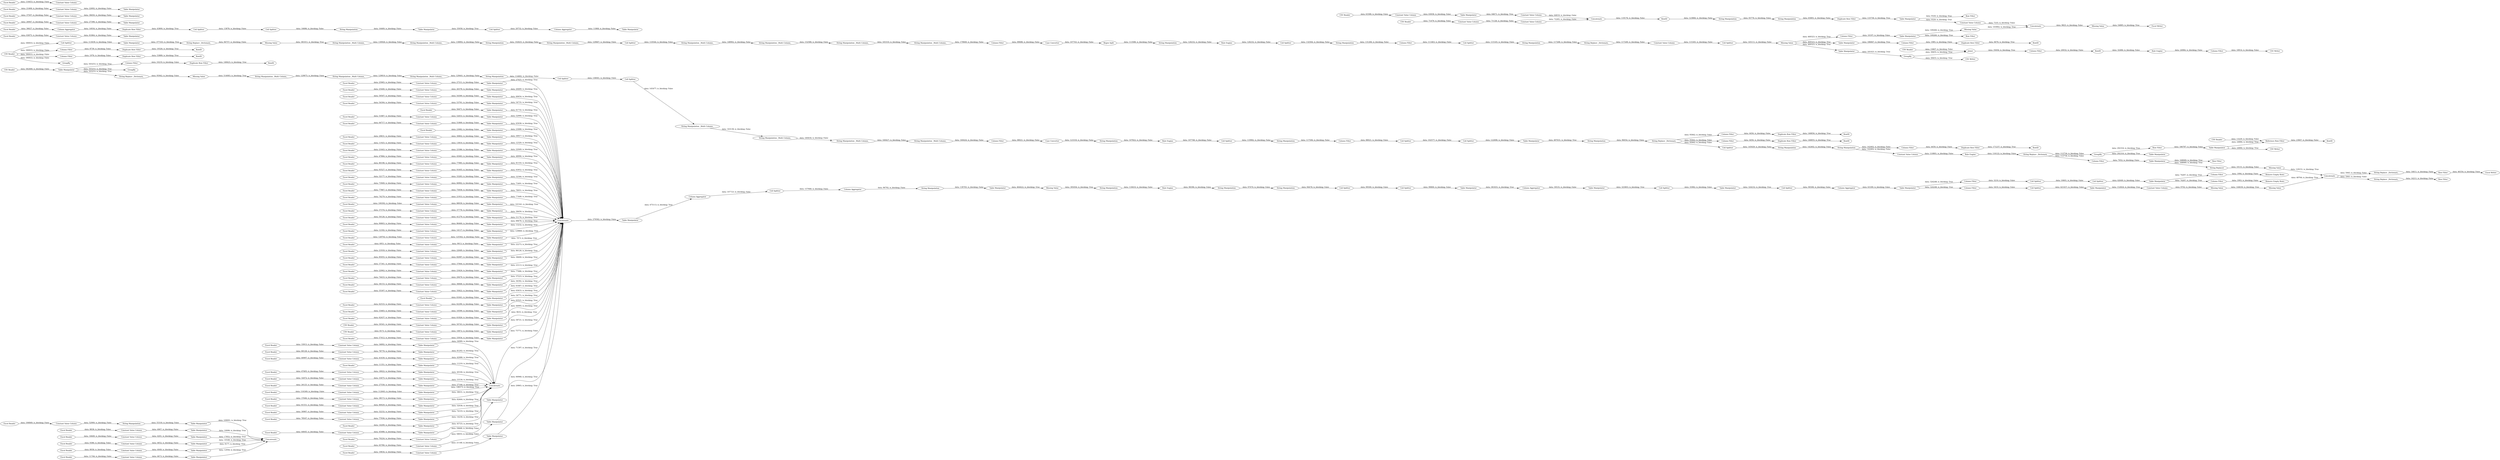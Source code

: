 digraph {
	"-3983746998891669334_608" [label="Excel Reader"]
	"-3983746998891669334_634" [label="Column Aggregator"]
	"-3983746998891669334_695" [label="Missing Value"]
	"-3983746998891669334_602" [label="Excel Reader"]
	"-3983746998891669334_201" [label="Duplicate Row Filter"]
	"-3983746998891669334_669" [label="Table Manipulator"]
	"-3983746998891669334_524" [label="Constant Value Column"]
	"-3983746998891669334_451" [label="Table Manipulator"]
	"-3983746998891669334_453" [label="Table Manipulator"]
	"-3983746998891669334_510" [label="Constant Value Column"]
	"-3983746998891669334_529" [label="Excel Reader"]
	"-3983746998891669334_455" [label="Table Manipulator"]
	"-3983746998891669334_235" [label="String Manipulation _Multi Column_"]
	"-3983746998891669334_639" [label="Rule Engine"]
	"-3983746998891669334_698" [label="String Replace _Dictionary_"]
	"-3983746998891669334_433" [label="CSV Reader"]
	"-3983746998891669334_291" [label="CSV Writer"]
	"-3983746998891669334_220" [label="Cell Splitter"]
	"-3983746998891669334_402" [label="Excel Reader"]
	"-3983746998891669334_514" [label="Constant Value Column"]
	"-3983746998891669334_689" [label=Concatenate]
	"-3983746998891669334_580" [label="Table Manipulator"]
	"-3983746998891669334_641" [label="String Manipulation"]
	"-3983746998891669334_378" [label="Excel Reader"]
	"-3983746998891669334_673" [label="Missing Value"]
	"-3983746998891669334_530" [label="Excel Reader"]
	"-3983746998891669334_649" [label="Cell Splitter"]
	"-3983746998891669334_640" [label="Column Aggregator"]
	"-3983746998891669334_553" [label="Constant Value Column"]
	"-3983746998891669334_516" [label="Constant Value Column"]
	"-3983746998891669334_119" [label="Missing Value"]
	"-3983746998891669334_513" [label="Constant Value Column"]
	"-3983746998891669334_650" [label="Column Filter"]
	"-3983746998891669334_583" [label="Table Manipulator"]
	"-3983746998891669334_597" [label="Table Manipulator"]
	"-3983746998891669334_497" [label="Constant Value Column"]
	"-3983746998891669334_313" [label="Column Filter"]
	"-3983746998891669334_477" [label=Concatenate]
	"-3983746998891669334_464" [label="Table Manipulator"]
	"-3983746998891669334_277" [label="Cell Splitter"]
	"-3983746998891669334_693" [label="String Replacer"]
	"-3983746998891669334_441" [label="Table Manipulator"]
	"-3983746998891669334_520" [label="Constant Value Column"]
	"-3983746998891669334_364" [label=Concatenate]
	"-3983746998891669334_479" [label="Excel Reader"]
	"-3983746998891669334_443" [label="Table Manipulator"]
	"-3983746998891669334_614" [label="Constant Value Column"]
	"-3983746998891669334_646" [label="Table Manipulator"]
	"-3983746998891669334_207" [label="CSV Reader"]
	"-3983746998891669334_379" [label="Excel Reader"]
	"-3983746998891669334_507" [label="Constant Value Column"]
	"-3983746998891669334_681" [label="Constant Value Column"]
	"-3983746998891669334_293" [label="Missing Value"]
	"-3983746998891669334_449" [label="Table Manipulator"]
	"-3983746998891669334_656" [label="Column Filter"]
	"-3983746998891669334_192" [label="Cell Splitter"]
	"-3983746998891669334_303" [label="CSV Reader"]
	"-3983746998891669334_505" [label="Constant Value Column"]
	"-3983746998891669334_621" [label="Table Manipulator"]
	"-3983746998891669334_683" [label="Cell Splitter"]
	"-3983746998891669334_193" [label="CSV Reader"]
	"-3983746998891669334_579" [label="Table Manipulator"]
	"-3983746998891669334_678" [label="Table Manipulator"]
	"-3983746998891669334_314" [label="CSV Writer"]
	"-3983746998891669334_633" [label="Cell Splitter"]
	"-3983746998891669334_487" [label="Constant Value Column"]
	"-3983746998891669334_526" [label="Constant Value Column"]
	"-3983746998891669334_236" [label="Column Filter"]
	"-3983746998891669334_183" [label="Cell Splitter"]
	"-3983746998891669334_519" [label="Constant Value Column"]
	"-3983746998891669334_294" [label="String Manipulation"]
	"-3983746998891669334_658" [label="Remove Empty Rows"]
	"-3983746998891669334_289" [label=GroupBy]
	"-3983746998891669334_393" [label="Excel Reader"]
	"-3983746998891669334_295" [label="CSV Reader"]
	"-3983746998891669334_427" [label="Excel Reader"]
	"-3983746998891669334_282" [label="Duplicate Row Filter"]
	"-3983746998891669334_638" [label="Missing Value"]
	"-3983746998891669334_557" [label="Constant Value Column"]
	"-3983746998891669334_196" [label="Case Converter"]
	"-3983746998891669334_515" [label="Constant Value Column"]
	"-3983746998891669334_501" [label="Constant Value Column"]
	"-3983746998891669334_676" [label="Column Filter"]
	"-3983746998891669334_509" [label="Constant Value Column"]
	"-3983746998891669334_423" [label="Excel Reader"]
	"-3983746998891669334_440" [label="Table Manipulator"]
	"-3983746998891669334_531" [label="Excel Reader"]
	"-3983746998891669334_494" [label="Constant Value Column"]
	"-3983746998891669334_420" [label="Excel Reader"]
	"-3983746998891669334_523" [label="Constant Value Column"]
	"-3983746998891669334_135" [label="String Manipulation _Multi Column_"]
	"-3983746998891669334_292" [label="Cell Splitter"]
	"-3983746998891669334_260" [label="String Manipulation"]
	"-3983746998891669334_700" [label="Excel Writer"]
	"-3983746998891669334_535" [label="Excel Reader"]
	"-3983746998891669334_284" [label="Column Filter"]
	"-3983746998891669334_551" [label="Constant Value Column"]
	"-3983746998891669334_457" [label="Table Manipulator"]
	"-3983746998891669334_555" [label="Constant Value Column"]
	"-3983746998891669334_267" [label="Rule Engine"]
	"-3983746998891669334_613" [label="Constant Value Column"]
	"-3983746998891669334_383" [label="Excel Reader"]
	"-3983746998891669334_430" [label="Excel Reader"]
	"-3983746998891669334_675" [label="Constant Value Column"]
	"-3983746998891669334_415" [label="Excel Reader"]
	"-3983746998891669334_512" [label="Constant Value Column"]
	"-3983746998891669334_263" [label="Constant Value Column"]
	"-3983746998891669334_174" [label="Cell Splitter"]
	"-3983746998891669334_591" [label="Table Manipulator"]
	"-3983746998891669334_672" [label="String Manipulation"]
	"-3983746998891669334_581" [label="Table Manipulator"]
	"-3983746998891669334_467" [label="Table Manipulator"]
	"-3983746998891669334_368" [label=RowID]
	"-3983746998891669334_549" [label="Constant Value Column"]
	"-3983746998891669334_626" [label="Column Aggregator"]
	"-3983746998891669334_506" [label="Constant Value Column"]
	"-3983746998891669334_286" [label="Column Filter"]
	"-3983746998891669334_462" [label="Table Manipulator"]
	"-3983746998891669334_426" [label="Excel Reader"]
	"-3983746998891669334_381" [label="Excel Reader"]
	"-3983746998891669334_444" [label="Table Manipulator"]
	"-3983746998891669334_392" [label="Excel Reader"]
	"-3983746998891669334_677" [label="Column Filter"]
	"-3983746998891669334_474" [label="Table Manipulator"]
	"-3983746998891669334_503" [label="Constant Value Column"]
	"-3983746998891669334_659" [label="Remove Empty Rows"]
	"-3983746998891669334_662" [label="Duplicate Row Filter"]
	"-3983746998891669334_636" [label="String Manipulation"]
	"-3983746998891669334_518" [label="Constant Value Column"]
	"-3983746998891669334_438" [label="Table Manipulator"]
	"-3983746998891669334_204" [label="String Manipulation"]
	"-3983746998891669334_596" [label="Excel Reader"]
	"-3983746998891669334_456" [label="Table Manipulator"]
	"-3983746998891669334_500" [label="Constant Value Column"]
	"-3983746998891669334_643" [label="Cell Splitter"]
	"-3983746998891669334_239" [label="String Manipulation _Multi Column_"]
	"-3983746998891669334_488" [label="Constant Value Column"]
	"-3983746998891669334_237" [label="String Manipulation _Multi Column_"]
	"-3983746998891669334_610" [label="String Manipulation"]
	"-3983746998891669334_536" [label="Excel Reader"]
	"-3983746998891669334_271" [label="String Manipulation"]
	"-3983746998891669334_471" [label="Table Manipulator"]
	"-3983746998891669334_630" [label="String Manipulation"]
	"-3983746998891669334_251" [label="Cell Splitter"]
	"-3983746998891669334_388" [label="Excel Reader"]
	"-3983746998891669334_446" [label="Table Manipulator"]
	"-3983746998891669334_660" [label="Column Filter"]
	"-3983746998891669334_386" [label="Excel Reader"]
	"-3983746998891669334_481" [label="Table Manipulator"]
	"-3983746998891669334_511" [label="Constant Value Column"]
	"-3983746998891669334_395" [label="Excel Reader"]
	"-3983746998891669334_460" [label="Table Manipulator"]
	"-3983746998891669334_428" [label="Excel Reader"]
	"-3983746998891669334_316" [label="CSV Reader"]
	"-3983746998891669334_590" [label="Table Manipulator"]
	"-3983746998891669334_542" [label="Excel Reader"]
	"-3983746998891669334_611" [label="Constant Value Column"]
	"-3983746998891669334_419" [label="Excel Reader"]
	"-3983746998891669334_528" [label="Constant Value Column"]
	"-3983746998891669334_642" [label="String Manipulation"]
	"-3983746998891669334_447" [label="Table Manipulator"]
	"-3983746998891669334_363" [label="Constant Value Column"]
	"-3983746998891669334_556" [label="Constant Value Column"]
	"-3983746998891669334_585" [label="Table Manipulator"]
	"-3983746998891669334_637" [label="String Manipulation"]
	"-3983746998891669334_508" [label="Constant Value Column"]
	"-3983746998891669334_389" [label="Excel Reader"]
	"-3983746998891669334_437" [label="Table Manipulator"]
	"-3983746998891669334_686" [label="Cell Splitter"]
	"-3983746998891669334_121" [label="Table Manipulator"]
	"-3983746998891669334_288" [label="Table Manipulator"]
	"-3983746998891669334_539" [label="Excel Reader"]
	"-3983746998891669334_688" [label="Column Aggregator"]
	"-3983746998891669334_668" [label="Column Filter"]
	"-3983746998891669334_657" [label="Column Filter"]
	"-3983746998891669334_631" [label="Column Aggregator"]
	"-3983746998891669334_223" [label="String Manipulation"]
	"-3983746998891669334_623" [label="Constant Value Column"]
	"-3983746998891669334_385" [label="Excel Reader"]
	"-3983746998891669334_190" [label="String Replace _Dictionary_"]
	"-3983746998891669334_521" [label="Constant Value Column"]
	"-3983746998891669334_645" [label="Table Manipulator"]
	"-3983746998891669334_544" [label="Excel Reader"]
	"-3983746998891669334_690" [label=Concatenate]
	"-3983746998891669334_604" [label="Table Manipulator"]
	"-3983746998891669334_627" [label="Duplicate Row Filter"]
	"-3983746998891669334_696" [label="String Replace _Dictionary_"]
	"-3983746998891669334_682" [label="Table Manipulator"]
	"-3983746998891669334_252" [label="String Replace _Dictionary_"]
	"-3983746998891669334_666" [label="Column Filter"]
	"-3983746998891669334_436" [label="Table Manipulator"]
	"-3983746998891669334_202" [label="Column Filter"]
	"-3983746998891669334_679" [label="Row Filter"]
	"-3983746998891669334_245" [label="Table Manipulator"]
	"-3983746998891669334_476" [label="Table Manipulator"]
	"-3983746998891669334_270" [label="Row Filter"]
	"-3983746998891669334_665" [label=RowID]
	"-3983746998891669334_274" [label="Rule Engine"]
	"-3983746998891669334_674" [label="Row Filter"]
	"-3983746998891669334_588" [label="Table Manipulator"]
	"-3983746998891669334_249" [label=RowID]
	"-3983746998891669334_247" [label="Table Manipulator"]
	"-3983746998891669334_560" [label="Constant Value Column"]
	"-3983746998891669334_547" [label="Constant Value Column"]
	"-3983746998891669334_200" [label=RowID]
	"-3983746998891669334_622" [label="Constant Value Column"]
	"-3983746998891669334_592" [label="Table Manipulator"]
	"-3983746998891669334_424" [label="Excel Reader"]
	"-3983746998891669334_543" [label="Excel Reader"]
	"-3983746998891669334_527" [label="Constant Value Column"]
	"-3983746998891669334_490" [label="Constant Value Column"]
	"-3983746998891669334_276" [label="Column Filter"]
	"-3983746998891669334_417" [label="Excel Reader"]
	"-3983746998891669334_387" [label="Excel Reader"]
	"-3983746998891669334_275" [label="Cell Splitter"]
	"-3983746998891669334_300" [label=RowID]
	"-3983746998891669334_620" [label="String Manipulation"]
	"-3983746998891669334_463" [label="Table Manipulator"]
	"-3983746998891669334_465" [label="Table Manipulator"]
	"-3983746998891669334_550" [label="Constant Value Column"]
	"-3983746998891669334_362" [label="Constant Value Column"]
	"-3983746998891669334_697" [label="Row Filter"]
	"-3983746998891669334_472" [label="Table Manipulator"]
	"-3983746998891669334_458" [label="Table Manipulator"]
	"-3983746998891669334_413" [label="Excel Reader"]
	"-3983746998891669334_603" [label="Table Manipulator"]
	"-3983746998891669334_448" [label="Table Manipulator"]
	"-3983746998891669334_670" [label="Row Filter"]
	"-3983746998891669334_391" [label="Excel Reader"]
	"-3983746998891669334_595" [label="Constant Value Column"]
	"-3983746998891669334_182" [label="String Manipulation _Multi Column_"]
	"-3983746998891669334_398" [label="Excel Reader"]
	"-3983746998891669334_179" [label="String Manipulation _Multi Column_"]
	"-3983746998891669334_473" [label="Table Manipulator"]
	"-3983746998891669334_522" [label="Constant Value Column"]
	"-3983746998891669334_546" [label="Constant Value Column"]
	"-3983746998891669334_561" [label="Table Manipulator"]
	"-3983746998891669334_232" [label="Cell Splitter"]
	"-3983746998891669334_470" [label="Table Manipulator"]
	"-3983746998891669334_203" [label="String Replace _Dictionary_"]
	"-3983746998891669334_256" [label="Cell Splitter"]
	"-3983746998891669334_255" [label="Constant Value Column"]
	"-3983746998891669334_694" [label="Missing Value"]
	"-3983746998891669334_599" [label="Excel Reader"]
	"-3983746998891669334_411" [label="Excel Reader"]
	"-3983746998891669334_601" [label="Excel Reader"]
	"-3983746998891669334_554" [label="Constant Value Column"]
	"-3983746998891669334_434" [label="CSV Reader"]
	"-3983746998891669334_195" [label="String Manipulation _Multi Column_"]
	"-3983746998891669334_625" [label="Table Manipulator"]
	"-3983746998891669334_593" [label="Excel Reader"]
	"-3983746998891669334_616" [label="Constant Value Column"]
	"-3983746998891669334_248" [label="Column Filter"]
	"-3983746998891669334_254" [label="Table Manipulator"]
	"-3983746998891669334_281" [label="Rule Engine"]
	"-3983746998891669334_459" [label="Table Manipulator"]
	"-3983746998891669334_197" [label="Column Filter"]
	"-3983746998891669334_469" [label="Table Manipulator"]
	"-3983746998891669334_651" [label="Cell Splitter"]
	"-3983746998891669334_382" [label="Excel Reader"]
	"-3983746998891669334_258" [label="Duplicate Row Filter"]
	"-3983746998891669334_540" [label="Excel Reader"]
	"-3983746998891669334_187" [label="Regex Split"]
	"-3983746998891669334_445" [label="Table Manipulator"]
	"-3983746998891669334_261" [label="CSV Writer"]
	"-3983746998891669334_663" [label=GroupBy]
	"-3983746998891669334_578" [label="Table Manipulator"]
	"-3983746998891669334_406" [label="Excel Reader"]
	"-3983746998891669334_180" [label="String Manipulation _Multi Column_"]
	"-3983746998891669334_653" [label="Table Manipulator"]
	"-3983746998891669334_558" [label="Constant Value Column"]
	"-3983746998891669334_648" [label="Table Manipulator"]
	"-3983746998891669334_269" [label=GroupBy]
	"-3983746998891669334_439" [label="Table Manipulator"]
	"-3983746998891669334_498" [label="Constant Value Column"]
	"-3983746998891669334_302" [label="Reference Row Filter"]
	"-3983746998891669334_400" [label="Excel Reader"]
	"-3983746998891669334_238" [label="Case Converter"]
	"-3983746998891669334_429" [label="Excel Reader"]
	"-3983746998891669334_534" [label="Excel Reader"]
	"-3983746998891669334_222" [label="String Manipulation"]
	"-3983746998891669334_246" [label="Cell Splitter"]
	"-3983746998891669334_687" [label="Table Manipulator"]
	"-3983746998891669334_624" [label="Excel Reader"]
	"-3983746998891669334_589" [label="Table Manipulator"]
	"-3983746998891669334_606" [label="Table Manipulator"]
	"-3983746998891669334_278" [label="String Manipulation"]
	"-3983746998891669334_188" [label="String Manipulation _Multi Column_"]
	"-3983746998891669334_194" [label="Table Manipulator"]
	"-3983746998891669334_454" [label="Table Manipulator"]
	"-3983746998891669334_594" [label="Table Manipulator"]
	"-3983746998891669334_268" [label="String Replace _Dictionary_"]
	"-3983746998891669334_206" [label="Missing Value"]
	"-3983746998891669334_311" [label="Column Filter"]
	"-3983746998891669334_390" [label="Excel Reader"]
	"-3983746998891669334_435" [label="Table Manipulator"]
	"-3983746998891669334_421" [label="Excel Reader"]
	"-3983746998891669334_655" [label="Table Manipulator"]
	"-3983746998891669334_664" [label=GroupBy]
	"-3983746998891669334_499" [label="Constant Value Column"]
	"-3983746998891669334_680" [label="Missing Value"]
	"-3983746998891669334_172" [label="String Manipulation"]
	"-3983746998891669334_548" [label="Constant Value Column"]
	"-3983746998891669334_191" [label="String Manipulation _Multi Column_"]
	"-3983746998891669334_461" [label="Table Manipulator"]
	"-3983746998891669334_259" [label=RowID]
	"-3983746998891669334_396" [label="Excel Reader"]
	"-3983746998891669334_312" [label="Rule Engine"]
	"-3983746998891669334_615" [label="Constant Value Column"]
	"-3983746998891669334_416" [label="Excel Reader"]
	"-3983746998891669334_652" [label="Cell Splitter"]
	"-3983746998891669334_644" [label="Cell Splitter"]
	"-3983746998891669334_699" [label="Row Filter"]
	"-3983746998891669334_399" [label="Excel Reader"]
	"-3983746998891669334_533" [label="Excel Reader"]
	"-3983746998891669334_478" [label="Table Manipulator"]
	"-3983746998891669334_667" [label="Duplicate Row Filter"]
	"-3983746998891669334_280" [label="Column Filter"]
	"-3983746998891669334_450" [label="Table Manipulator"]
	"-3983746998891669334_384" [label="Excel Reader"]
	"-3983746998891669334_489" [label="Constant Value Column"]
	"-3983746998891669334_496" [label="Constant Value Column"]
	"-3983746998891669334_586" [label="Table Manipulator"]
	"-3983746998891669334_468" [label="Table Manipulator"]
	"-3983746998891669334_301" [label=RowID]
	"-3983746998891669334_134" [label="String Manipulation _Multi Column_"]
	"-3983746998891669334_537" [label="Excel Reader"]
	"-3983746998891669334_628" [label="Cell Splitter"]
	"-3983746998891669334_137" [label="Table Manipulator"]
	"-3983746998891669334_287" [label=RowID]
	"-3983746998891669334_361" [label="CSV Reader"]
	"-3983746998891669334_600" [label="Excel Reader"]
	"-3983746998891669334_525" [label="Constant Value Column"]
	"-3983746998891669334_492" [label="Constant Value Column"]
	"-3983746998891669334_577" [label=Concatenate]
	"-3983746998891669334_647" [label="Cell Splitter"]
	"-3983746998891669334_691" [label="Excel Writer"]
	"-3983746998891669334_486" [label="Constant Value Column"]
	"-3983746998891669334_181" [label="String Manipulation _Multi Column_"]
	"-3983746998891669334_283" [label=RowID]
	"-3983746998891669334_405" [label="Excel Reader"]
	"-3983746998891669334_502" [label="Constant Value Column"]
	"-3983746998891669334_279" [label="String Manipulation"]
	"-3983746998891669334_466" [label="Table Manipulator"]
	"-3983746998891669334_250" [label="Duplicate Row Filter"]
	"-3983746998891669334_504" [label="Constant Value Column"]
	"-3983746998891669334_432" [label="Excel Reader"]
	"-3983746998891669334_607" [label="Table Manipulator"]
	"-3983746998891669334_475" [label="Table Manipulator"]
	"-3983746998891669334_310" [label=Joiner]
	"-3983746998891669334_617" [label=Concatenate]
	"-3983746998891669334_253" [label="String Manipulation"]
	"-3983746998891669334_587" [label="Table Manipulator"]
	"-3983746998891669334_612" [label="Constant Value Column"]
	"-3983746998891669334_545" [label="Constant Value Column"]
	"-3983746998891669334_538" [label="Excel Reader"]
	"-3983746998891669334_654" [label="Column Aggregator"]
	"-3983746998891669334_234" [label="String Manipulation _Multi Column_"]
	"-3983746998891669334_661" [label=RowID]
	"-3983746998891669334_418" [label="Excel Reader"]
	"-3983746998891669334_493" [label="Constant Value Column"]
	"-3983746998891669334_684" [label="Missing Value"]
	"-3983746998891669334_136" [label="String Manipulation _Multi Column_"]
	"-3983746998891669334_605" [label="Table Manipulator"]
	"-3983746998891669334_635" [label="Table Manipulator"]
	"-3983746998891669334_541" [label="Excel Reader"]
	"-3983746998891669334_369" [label="Duplicate Row Filter"]
	"-3983746998891669334_598" [label="Excel Reader"]
	"-3983746998891669334_442" [label="Table Manipulator"]
	"-3983746998891669334_366" [label="Table Manipulator"]
	"-3983746998891669334_629" [label="Cell Splitter"]
	"-3983746998891669334_532" [label="Excel Reader"]
	"-3983746998891669334_452" [label="Table Manipulator"]
	"-3983746998891669334_609" [label="Table Manipulator"]
	"-3983746998891669334_517" [label="Constant Value Column"]
	"-3983746998891669334_257" [label="Column Filter"]
	"-3983746998891669334_285" [label="Duplicate Row Filter"]
	"-3983746998891669334_584" [label="Table Manipulator"]
	"-3983746998891669334_132" [label="String Replace _Dictionary_"]
	"-3983746998891669334_250" -> "-3983746998891669334_249" [label="data: 146856; is_blocking: True"]
	"-3983746998891669334_417" -> "-3983746998891669334_520" [label="data: 36153; is_blocking: False"]
	"-3983746998891669334_288" -> "-3983746998891669334_289" [label="data: 181025; is_blocking: True"]
	"-3983746998891669334_427" -> "-3983746998891669334_521" [label="data: 57412; is_blocking: False"]
	"-3983746998891669334_536" -> "-3983746998891669334_555" [label="data: 44645; is_blocking: False"]
	"-3983746998891669334_245" -> "-3983746998891669334_132" [label="data: 503253; is_blocking: True"]
	"-3983746998891669334_666" -> "-3983746998891669334_667" [label="data: 4456; is_blocking: False"]
	"-3983746998891669334_258" -> "-3983746998891669334_259" [label="data: 171237; is_blocking: True"]
	"-3983746998891669334_526" -> "-3983746998891669334_474" [label="data: 91605; is_blocking: False"]
	"-3983746998891669334_628" -> "-3983746998891669334_629" [label="data: 13878; is_blocking: False"]
	"-3983746998891669334_311" -> "-3983746998891669334_300" [label="data: 20032; is_blocking: False"]
	"-3983746998891669334_402" -> "-3983746998891669334_525" [label="data: 37341; is_blocking: False"]
	"-3983746998891669334_499" -> "-3983746998891669334_447" [label="data: 37776; is_blocking: False"]
	"-3983746998891669334_653" -> "-3983746998891669334_676" [label="data: 324248; is_blocking: True"]
	"-3983746998891669334_655" -> "-3983746998891669334_656" [label="data: 74287; is_blocking: True"]
	"-3983746998891669334_503" -> "-3983746998891669334_451" [label="data: 26378; is_blocking: False"]
	"-3983746998891669334_481" -> "-3983746998891669334_477" [label="data: 77448; is_blocking: True"]
	"-3983746998891669334_683" -> "-3983746998891669334_682" [label="data: 421437; is_blocking: False"]
	"-3983746998891669334_645" -> "-3983746998891669334_640" [label="data: 381835; is_blocking: True"]
	"-3983746998891669334_236" -> "-3983746998891669334_238" [label="data: 88021; is_blocking: False"]
	"-3983746998891669334_608" -> "-3983746998891669334_611" [label="data: 106849; is_blocking: False"]
	"-3983746998891669334_549" -> "-3983746998891669334_581" [label="data: 18022; is_blocking: False"]
	"-3983746998891669334_530" -> "-3983746998891669334_546" [label="data: 81551; is_blocking: False"]
	"-3983746998891669334_453" -> "-3983746998891669334_477" [label="data: 60654; is_blocking: True"]
	"-3983746998891669334_621" -> "-3983746998891669334_674" [label="data: 9320; is_blocking: True"]
	"-3983746998891669334_518" -> "-3983746998891669334_466" [label="data: 59668; is_blocking: False"]
	"-3983746998891669334_689" -> "-3983746998891669334_698" [label="data: 5945; is_blocking: False"]
	"-3983746998891669334_232" -> "-3983746998891669334_251" [label="data: 102577; is_blocking: False"]
	"-3983746998891669334_275" -> "-3983746998891669334_222" [label="data: 119982; is_blocking: False"]
	"-3983746998891669334_642" -> "-3983746998891669334_643" [label="data: 94478; is_blocking: False"]
	"-3983746998891669334_396" -> "-3983746998891669334_518" [label="data: 70224; is_blocking: False"]
	"-3983746998891669334_553" -> "-3983746998891669334_586" [label="data: 77936; is_blocking: False"]
	"-3983746998891669334_428" -> "-3983746998891669334_505" [label="data: 59507; is_blocking: False"]
	"-3983746998891669334_134" -> "-3983746998891669334_136" [label="data: 129875; is_blocking: False"]
	"-3983746998891669334_498" -> "-3983746998891669334_446" [label="data: 75836; is_blocking: False"]
	"-3983746998891669334_459" -> "-3983746998891669334_477" [label="data: 77686; is_blocking: True"]
	"-3983746998891669334_500" -> "-3983746998891669334_448" [label="data: 82087; is_blocking: False"]
	"-3983746998891669334_510" -> "-3983746998891669334_458" [label="data: 22649; is_blocking: False"]
	"-3983746998891669334_490" -> "-3983746998891669334_438" [label="data: 27398; is_blocking: False"]
	"-3983746998891669334_501" -> "-3983746998891669334_449" [label="data: 30802; is_blocking: False"]
	"-3983746998891669334_517" -> "-3983746998891669334_465" [label="data: 125562; is_blocking: False"]
	"-3983746998891669334_541" -> "-3983746998891669334_557" [label="data: 30987; is_blocking: False"]
	"-3983746998891669334_245" -> "-3983746998891669334_286" [label="data: 503253; is_blocking: True"]
	"-3983746998891669334_247" -> "-3983746998891669334_253" [label="data: 497031; is_blocking: True"]
	"-3983746998891669334_604" -> "-3983746998891669334_617" [label="data: 10006; is_blocking: True"]
	"-3983746998891669334_446" -> "-3983746998891669334_477" [label="data: 78951; is_blocking: True"]
	"-3983746998891669334_520" -> "-3983746998891669334_469" [label="data: 36848; is_blocking: False"]
	"-3983746998891669334_694" -> "-3983746998891669334_689" [label="data: 48764; is_blocking: True"]
	"-3983746998891669334_489" -> "-3983746998891669334_437" [label="data: 22692; is_blocking: False"]
	"-3983746998891669334_512" -> "-3983746998891669334_460" [label="data: 88939; is_blocking: False"]
	"-3983746998891669334_384" -> "-3983746998891669334_501" [label="data: 29831; is_blocking: False"]
	"-3983746998891669334_271" -> "-3983746998891669334_274" [label="data: 107822; is_blocking: False"]
	"-3983746998891669334_623" -> "-3983746998891669334_364" [label="data: 64818; is_blocking: False"]
	"-3983746998891669334_429" -> "-3983746998891669334_527" [label="data: 65780; is_blocking: False"]
	"-3983746998891669334_686" -> "-3983746998891669334_688" [label="data: 20732; is_blocking: False"]
	"-3983746998891669334_439" -> "-3983746998891669334_477" [label="data: 61667; is_blocking: True"]
	"-3983746998891669334_234" -> "-3983746998891669334_236" [label="data: 160424; is_blocking: False"]
	"-3983746998891669334_469" -> "-3983746998891669334_477" [label="data: 37223; is_blocking: True"]
	"-3983746998891669334_471" -> "-3983746998891669334_477" [label="data: 73491; is_blocking: True"]
	"-3983746998891669334_612" -> "-3983746998891669334_603" [label="data: 4201; is_blocking: False"]
	"-3983746998891669334_406" -> "-3983746998891669334_522" [label="data: 22062; is_blocking: False"]
	"-3983746998891669334_615" -> "-3983746998891669334_606" [label="data: 4652; is_blocking: False"]
	"-3983746998891669334_119" -> "-3983746998891669334_191" [label="data: 381011; is_blocking: True"]
	"-3983746998891669334_220" -> "-3983746998891669334_246" [label="data: 136041; is_blocking: False"]
	"-3983746998891669334_254" -> "-3983746998891669334_261" [label="data: 24884; is_blocking: True"]
	"-3983746998891669334_544" -> "-3983746998891669334_560" [label="data: 116349; is_blocking: False"]
	"-3983746998891669334_252" -> "-3983746998891669334_248" [label="data: 95842; is_blocking: False"]
	"-3983746998891669334_433" -> "-3983746998891669334_502" [label="data: 8575; is_blocking: False"]
	"-3983746998891669334_690" -> "-3983746998891669334_695" [label="data: 9825; is_blocking: False"]
	"-3983746998891669334_281" -> "-3983746998891669334_277" [label="data: 126232; is_blocking: False"]
	"-3983746998891669334_293" -> "-3983746998891669334_288" [label="data: 469323; is_blocking: True"]
	"-3983746998891669334_525" -> "-3983746998891669334_473" [label="data: 37844; is_blocking: False"]
	"-3983746998891669334_546" -> "-3983746998891669334_578" [label="data: 80029; is_blocking: False"]
	"-3983746998891669334_662" -> "-3983746998891669334_661" [label="data: 53889; is_blocking: True"]
	"-3983746998891669334_191" -> "-3983746998891669334_195" [label="data: 130926; is_blocking: False"]
	"-3983746998891669334_121" -> "-3983746998891669334_190" [label="data: 377163; is_blocking: True"]
	"-3983746998891669334_267" -> "-3983746998891669334_268" [label="data: 116122; is_blocking: False"]
	"-3983746998891669334_303" -> "-3983746998891669334_302" [label="data: 13229; is_blocking: False"]
	"-3983746998891669334_698" -> "-3983746998891669334_699" [label="data: 14611; is_blocking: False"]
	"-3983746998891669334_289" -> "-3983746998891669334_291" [label="data: 39455; is_blocking: True"]
	"-3983746998891669334_411" -> "-3983746998891669334_526" [label="data: 93527; is_blocking: False"]
	"-3983746998891669334_477" -> "-3983746998891669334_478" [label="data: 279582; is_blocking: False"]
	"-3983746998891669334_464" -> "-3983746998891669334_477" [label="data: 52990; is_blocking: True"]
	"-3983746998891669334_269" -> "-3983746998891669334_137" [label="data: 292316; is_blocking: True"]
	"-3983746998891669334_561" -> "-3983746998891669334_577" [label="data: 38031; is_blocking: True"]
	"-3983746998891669334_647" -> "-3983746998891669334_648" [label="data: 35982; is_blocking: False"]
	"-3983746998891669334_479" -> "-3983746998891669334_486" [label="data: 74279; is_blocking: False"]
	"-3983746998891669334_388" -> "-3983746998891669334_510" [label="data: 21918; is_blocking: False"]
	"-3983746998891669334_135" -> "-3983746998891669334_223" [label="data: 129441; is_blocking: False"]
	"-3983746998891669334_270" -> "-3983746998891669334_254" [label="data: 186787; is_blocking: False"]
	"-3983746998891669334_395" -> "-3983746998891669334_523" [label="data: 73949; is_blocking: False"]
	"-3983746998891669334_528" -> "-3983746998891669334_476" [label="data: 86460; is_blocking: False"]
	"-3983746998891669334_458" -> "-3983746998891669334_477" [label="data: 22273; is_blocking: True"]
	"-3983746998891669334_245" -> "-3983746998891669334_664" [label="data: 503253; is_blocking: True"]
	"-3983746998891669334_294" -> "-3983746998891669334_255" [label="data: 142402; is_blocking: False"]
	"-3983746998891669334_669" -> "-3983746998891669334_670" [label="data: 168069; is_blocking: True"]
	"-3983746998891669334_183" -> "-3983746998891669334_121" [label="data: 113639; is_blocking: False"]
	"-3983746998891669334_430" -> "-3983746998891669334_514" [label="data: 47884; is_blocking: False"]
	"-3983746998891669334_193" -> "-3983746998891669334_663" [label="data: 390933; is_blocking: False"]
	"-3983746998891669334_534" -> "-3983746998891669334_548" [label="data: 116453; is_blocking: False"]
	"-3983746998891669334_255" -> "-3983746998891669334_267" [label="data: 110801; is_blocking: False"]
	"-3983746998891669334_492" -> "-3983746998891669334_440" [label="data: 81864; is_blocking: False"]
	"-3983746998891669334_136" -> "-3983746998891669334_135" [label="data: 129810; is_blocking: False"]
	"-3983746998891669334_442" -> "-3983746998891669334_477" [label="data: 20865; is_blocking: True"]
	"-3983746998891669334_656" -> "-3983746998891669334_658" [label="data: 1994; is_blocking: False"]
	"-3983746998891669334_436" -> "-3983746998891669334_477" [label="data: 51176; is_blocking: True"]
	"-3983746998891669334_636" -> "-3983746998891669334_635" [label="data: 139783; is_blocking: False"]
	"-3983746998891669334_239" -> "-3983746998891669334_235" [label="data: 160434; is_blocking: False"]
	"-3983746998891669334_450" -> "-3983746998891669334_477" [label="data: 9635; is_blocking: True"]
	"-3983746998891669334_132" -> "-3983746998891669334_206" [label="data: 95942; is_blocking: False"]
	"-3983746998891669334_378" -> "-3983746998891669334_488" [label="data: 50126; is_blocking: False"]
	"-3983746998891669334_577" -> "-3983746998891669334_477" [label="data: 75771; is_blocking: False"]
	"-3983746998891669334_607" -> "-3983746998891669334_617" [label="data: 9177; is_blocking: True"]
	"-3983746998891669334_381" -> "-3983746998891669334_509" [label="data: 11925; is_blocking: False"]
	"-3983746998891669334_398" -> "-3983746998891669334_515" [label="data: 12182; is_blocking: False"]
	"-3983746998891669334_590" -> "-3983746998891669334_577" [label="data: 33534; is_blocking: True"]
	"-3983746998891669334_448" -> "-3983746998891669334_477" [label="data: 86126; is_blocking: True"]
	"-3983746998891669334_174" -> "-3983746998891669334_179" [label="data: 110544; is_blocking: False"]
	"-3983746998891669334_468" -> "-3983746998891669334_477" [label="data: 58721; is_blocking: True"]
	"-3983746998891669334_385" -> "-3983746998891669334_508" [label="data: 32177; is_blocking: False"]
	"-3983746998891669334_589" -> "-3983746998891669334_577" [label="data: 32038; is_blocking: True"]
	"-3983746998891669334_195" -> "-3983746998891669334_172" [label="data: 130892; is_blocking: False"]
	"-3983746998891669334_418" -> "-3983746998891669334_500" [label="data: 85055; is_blocking: False"]
	"-3983746998891669334_547" -> "-3983746998891669334_579" [label="data: 41639; is_blocking: False"]
	"-3983746998891669334_369" -> "-3983746998891669334_621" [label="data: 133736; is_blocking: True"]
	"-3983746998891669334_550" -> "-3983746998891669334_580" [label="data: 34892; is_blocking: False"]
	"-3983746998891669334_416" -> "-3983746998891669334_439" [label="data: 61641; is_blocking: False"]
	"-3983746998891669334_680" -> "-3983746998891669334_690" [label="data: 103902; is_blocking: True"]
	"-3983746998891669334_644" -> "-3983746998891669334_645" [label="data: 99800; is_blocking: False"]
	"-3983746998891669334_592" -> "-3983746998891669334_577" [label="data: 108373; is_blocking: True"]
	"-3983746998891669334_678" -> "-3983746998891669334_679" [label="data: 109260; is_blocking: True"]
	"-3983746998891669334_511" -> "-3983746998891669334_459" [label="data: 29479; is_blocking: False"]
	"-3983746998891669334_554" -> "-3983746998891669334_585" [label="data: 38450; is_blocking: False"]
	"-3983746998891669334_669" -> "-3983746998891669334_693" [label="data: 168069; is_blocking: True"]
	"-3983746998891669334_516" -> "-3983746998891669334_464" [label="data: 52653; is_blocking: False"]
	"-3983746998891669334_193" -> "-3983746998891669334_183" [label="data: 390933; is_blocking: False"]
	"-3983746998891669334_542" -> "-3983746998891669334_558" [label="data: 32472; is_blocking: False"]
	"-3983746998891669334_286" -> "-3983746998891669334_285" [label="data: 10219; is_blocking: False"]
	"-3983746998891669334_473" -> "-3983746998891669334_477" [label="data: 38400; is_blocking: True"]
	"-3983746998891669334_268" -> "-3983746998891669334_668" [label="data: 112734; is_blocking: False"]
	"-3983746998891669334_316" -> "-3983746998891669334_362" [label="data: 71479; is_blocking: False"]
	"-3983746998891669334_596" -> "-3983746998891669334_597" [label="data: 56471; is_blocking: False"]
	"-3983746998891669334_434" -> "-3983746998891669334_513" [label="data: 50541; is_blocking: False"]
	"-3983746998891669334_605" -> "-3983746998891669334_617" [label="data: 12956; is_blocking: True"]
	"-3983746998891669334_655" -> "-3983746998891669334_657" [label="data: 74287; is_blocking: True"]
	"-3983746998891669334_558" -> "-3983746998891669334_590" [label="data: 33475; is_blocking: False"]
	"-3983746998891669334_294" -> "-3983746998891669334_257" [label="data: 142402; is_blocking: False"]
	"-3983746998891669334_383" -> "-3983746998891669334_494" [label="data: 19834; is_blocking: False"]
	"-3983746998891669334_389" -> "-3983746998891669334_489" [label="data: 21468; is_blocking: False"]
	"-3983746998891669334_602" -> "-3983746998891669334_616" [label="data: 8058; is_blocking: False"]
	"-3983746998891669334_696" -> "-3983746998891669334_697" [label="data: 14211; is_blocking: False"]
	"-3983746998891669334_699" -> "-3983746998891669334_700" [label="data: 46354; is_blocking: False"]
	"-3983746998891669334_248" -> "-3983746998891669334_250" [label="data: 4456; is_blocking: False"]
	"-3983746998891669334_451" -> "-3983746998891669334_477" [label="data: 26469; is_blocking: True"]
	"-3983746998891669334_421" -> "-3983746998891669334_506" [label="data: 62533; is_blocking: False"]
	"-3983746998891669334_527" -> "-3983746998891669334_475" [label="data: 58055; is_blocking: False"]
	"-3983746998891669334_413" -> "-3983746998891669334_499" [label="data: 37374; is_blocking: False"]
	"-3983746998891669334_423" -> "-3983746998891669334_507" [label="data: 54304; is_blocking: False"]
	"-3983746998891669334_684" -> "-3983746998891669334_694" [label="data: 144630; is_blocking: True"]
	"-3983746998891669334_302" -> "-3983746998891669334_301" [label="data: 23847; is_blocking: False"]
	"-3983746998891669334_629" -> "-3983746998891669334_630" [label="data: 16686; is_blocking: False"]
	"-3983746998891669334_293" -> "-3983746998891669334_677" [label="data: 469323; is_blocking: True"]
	"-3983746998891669334_633" -> "-3983746998891669334_634" [label="data: 157948; is_blocking: False"]
	"-3983746998891669334_426" -> "-3983746998891669334_498" [label="data: 77867; is_blocking: False"]
	"-3983746998891669334_600" -> "-3983746998891669334_615" [label="data: 9386; is_blocking: False"]
	"-3983746998891669334_387" -> "-3983746998891669334_497" [label="data: 35307; is_blocking: False"]
	"-3983746998891669334_497" -> "-3983746998891669334_445" [label="data: 35822; is_blocking: False"]
	"-3983746998891669334_204" -> "-3983746998891669334_203" [label="data: 117268; is_blocking: False"]
	"-3983746998891669334_257" -> "-3983746998891669334_258" [label="data: 4459; is_blocking: False"]
	"-3983746998891669334_284" -> "-3983746998891669334_282" [label="data: 8739; is_blocking: False"]
	"-3983746998891669334_597" -> "-3983746998891669334_477" [label="data: 61732; is_blocking: True"]
	"-3983746998891669334_444" -> "-3983746998891669334_477" [label="data: 81316; is_blocking: True"]
	"-3983746998891669334_676" -> "-3983746998891669334_683" [label="data: 5410; is_blocking: False"]
	"-3983746998891669334_420" -> "-3983746998891669334_492" [label="data: 83875; is_blocking: False"]
	"-3983746998891669334_196" -> "-3983746998891669334_187" [label="data: 107743; is_blocking: False"]
	"-3983746998891669334_400" -> "-3983746998891669334_516" [label="data: 51887; is_blocking: False"]
	"-3983746998891669334_424" -> "-3983746998891669334_493" [label="data: 64717; is_blocking: False"]
	"-3983746998891669334_274" -> "-3983746998891669334_275" [label="data: 107748; is_blocking: False"]
	"-3983746998891669334_519" -> "-3983746998891669334_467" [label="data: 23386; is_blocking: False"]
	"-3983746998891669334_509" -> "-3983746998891669334_457" [label="data: 13810; is_blocking: False"]
	"-3983746998891669334_190" -> "-3983746998891669334_119" [label="data: 84757; is_blocking: False"]
	"-3983746998891669334_364" -> "-3983746998891669334_368" [label="data: 119176; is_blocking: False"]
	"-3983746998891669334_634" -> "-3983746998891669334_636" [label="data: 96792; is_blocking: False"]
	"-3983746998891669334_223" -> "-3983746998891669334_220" [label="data: 114682; is_blocking: False"]
	"-3983746998891669334_579" -> "-3983746998891669334_577" [label="data: 42088; is_blocking: True"]
	"-3983746998891669334_667" -> "-3983746998891669334_665" [label="data: 146855; is_blocking: True"]
	"-3983746998891669334_312" -> "-3983746998891669334_313" [label="data: 24984; is_blocking: False"]
	"-3983746998891669334_594" -> "-3983746998891669334_477" [label="data: 34771; is_blocking: True"]
	"-3983746998891669334_188" -> "-3983746998891669334_181" [label="data: 152588; is_blocking: False"]
	"-3983746998891669334_390" -> "-3983746998891669334_490" [label="data: 26947; is_blocking: False"]
	"-3983746998891669334_419" -> "-3983746998891669334_528" [label="data: 90803; is_blocking: False"]
	"-3983746998891669334_368" -> "-3983746998891669334_620" [label="data: 123866; is_blocking: False"]
	"-3983746998891669334_293" -> "-3983746998891669334_194" [label="data: 469323; is_blocking: True"]
	"-3983746998891669334_640" -> "-3983746998891669334_646" [label="data: 59535; is_blocking: False"]
	"-3983746998891669334_649" -> "-3983746998891669334_651" [label="data: 10601; is_blocking: False"]
	"-3983746998891669334_251" -> "-3983746998891669334_247" [label="data: 122698; is_blocking: False"]
	"-3983746998891669334_539" -> "-3983746998891669334_587" [label="data: 14209; is_blocking: False"]
	"-3983746998891669334_235" -> "-3983746998891669334_234" [label="data: 160427; is_blocking: False"]
	"-3983746998891669334_641" -> "-3983746998891669334_642" [label="data: 97070; is_blocking: False"]
	"-3983746998891669334_693" -> "-3983746998891669334_673" [label="data: 10131; is_blocking: False"]
	"-3983746998891669334_238" -> "-3983746998891669334_271" [label="data: 123318; is_blocking: False"]
	"-3983746998891669334_456" -> "-3983746998891669334_477" [label="data: 32584; is_blocking: True"]
	"-3983746998891669334_467" -> "-3983746998891669334_477" [label="data: 22049; is_blocking: True"]
	"-3983746998891669334_630" -> "-3983746998891669334_625" [label="data: 16469; is_blocking: False"]
	"-3983746998891669334_545" -> "-3983746998891669334_561" [label="data: 38573; is_blocking: False"]
	"-3983746998891669334_432" -> "-3983746998891669334_519" [label="data: 21643; is_blocking: False"]
	"-3983746998891669334_613" -> "-3983746998891669334_604" [label="data: 4067; is_blocking: False"]
	"-3983746998891669334_616" -> "-3983746998891669334_607" [label="data: 4049; is_blocking: False"]
	"-3983746998891669334_557" -> "-3983746998891669334_589" [label="data: 32232; is_blocking: False"]
	"-3983746998891669334_494" -> "-3983746998891669334_442" [label="data: 21148; is_blocking: False"]
	"-3983746998891669334_595" -> "-3983746998891669334_594" [label="data: 10599; is_blocking: False"]
	"-3983746998891669334_386" -> "-3983746998891669334_511" [label="data: 74433; is_blocking: False"]
	"-3983746998891669334_521" -> "-3983746998891669334_468" [label="data: 33934; is_blocking: False"]
	"-3983746998891669334_276" -> "-3983746998891669334_232" [label="data: 88021; is_blocking: False"]
	"-3983746998891669334_280" -> "-3983746998891669334_192" [label="data: 111463; is_blocking: False"]
	"-3983746998891669334_460" -> "-3983746998891669334_477" [label="data: 101541; is_blocking: True"]
	"-3983746998891669334_366" -> "-3983746998891669334_623" [label="data: 64671; is_blocking: True"]
	"-3983746998891669334_652" -> "-3983746998891669334_654" [label="data: 90508; is_blocking: False"]
	"-3983746998891669334_207" -> "-3983746998891669334_245" [label="data: 582468; is_blocking: False"]
	"-3983746998891669334_625" -> "-3983746998891669334_686" [label="data: 35058; is_blocking: True"]
	"-3983746998891669334_180" -> "-3983746998891669334_174" [label="data: 129667; is_blocking: False"]
	"-3983746998891669334_624" -> "-3983746998891669334_626" [label="data: 36627; is_blocking: False"]
	"-3983746998891669334_626" -> "-3983746998891669334_627" [label="data: 14934; is_blocking: False"]
	"-3983746998891669334_551" -> "-3983746998891669334_588" [label="data: 27558; is_blocking: False"]
	"-3983746998891669334_488" -> "-3983746998891669334_436" [label="data: 41279; is_blocking: False"]
	"-3983746998891669334_555" -> "-3983746998891669334_584" [label="data: 45088; is_blocking: False"]
	"-3983746998891669334_391" -> "-3983746998891669334_504" [label="data: 25965; is_blocking: False"]
	"-3983746998891669334_643" -> "-3983746998891669334_644" [label="data: 99500; is_blocking: False"]
	"-3983746998891669334_535" -> "-3983746998891669334_556" [label="data: 80128; is_blocking: False"]
	"-3983746998891669334_206" -> "-3983746998891669334_134" [label="data: 514083; is_blocking: True"]
	"-3983746998891669334_651" -> "-3983746998891669334_655" [label="data: 62649; is_blocking: False"]
	"-3983746998891669334_475" -> "-3983746998891669334_477" [label="data: 66968; is_blocking: True"]
	"-3983746998891669334_182" -> "-3983746998891669334_197" [label="data: 179849; is_blocking: False"]
	"-3983746998891669334_443" -> "-3983746998891669334_477" [label="data: 23088; is_blocking: True"]
	"-3983746998891669334_457" -> "-3983746998891669334_477" [label="data: 12320; is_blocking: True"]
	"-3983746998891669334_611" -> "-3983746998891669334_610" [label="data: 52900; is_blocking: False"]
	"-3983746998891669334_474" -> "-3983746998891669334_477" [label="data: 93952; is_blocking: True"]
	"-3983746998891669334_454" -> "-3983746998891669334_477" [label="data: 63633; is_blocking: True"]
	"-3983746998891669334_506" -> "-3983746998891669334_454" [label="data: 62290; is_blocking: False"]
	"-3983746998891669334_508" -> "-3983746998891669334_456" [label="data: 33283; is_blocking: False"]
	"-3983746998891669334_392" -> "-3983746998891669334_496" [label="data: 80198; is_blocking: False"]
	"-3983746998891669334_452" -> "-3983746998891669334_477" [label="data: 27025; is_blocking: True"]
	"-3983746998891669334_531" -> "-3983746998891669334_547" [label="data: 40997; is_blocking: False"]
	"-3983746998891669334_538" -> "-3983746998891669334_553" [label="data: 78547; is_blocking: False"]
	"-3983746998891669334_653" -> "-3983746998891669334_650" [label="data: 324248; is_blocking: True"]
	"-3983746998891669334_362" -> "-3983746998891669334_622" [label="data: 71128; is_blocking: False"]
	"-3983746998891669334_415" -> "-3983746998891669334_512" [label="data: 100392; is_blocking: False"]
	"-3983746998891669334_654" -> "-3983746998891669334_653" [label="data: 63189; is_blocking: False"]
	"-3983746998891669334_675" -> "-3983746998891669334_690" [label="data: 7335; is_blocking: False"]
	"-3983746998891669334_681" -> "-3983746998891669334_684" [label="data: 9702; is_blocking: False"]
	"-3983746998891669334_222" -> "-3983746998891669334_276" [label="data: 117506; is_blocking: False"]
	"-3983746998891669334_472" -> "-3983746998891669334_477" [label="data: 7973; is_blocking: True"]
	"-3983746998891669334_599" -> "-3983746998891669334_614" [label="data: 11744; is_blocking: False"]
	"-3983746998891669334_533" -> "-3983746998891669334_549" [label="data: 47405; is_blocking: False"]
	"-3983746998891669334_382" -> "-3983746998891669334_487" [label="data: 62437; is_blocking: False"]
	"-3983746998891669334_461" -> "-3983746998891669334_477" [label="data: 44995; is_blocking: True"]
	"-3983746998891669334_172" -> "-3983746998891669334_180" [label="data: 102625; is_blocking: False"]
	"-3983746998891669334_591" -> "-3983746998891669334_577" [label="data: 11210; is_blocking: True"]
	"-3983746998891669334_682" -> "-3983746998891669334_681" [label="data: 152824; is_blocking: True"]
	"-3983746998891669334_631" -> "-3983746998891669334_633" [label="data: 107723; is_blocking: False"]
	"-3983746998891669334_581" -> "-3983746998891669334_577" [label="data: 49100; is_blocking: True"]
	"-3983746998891669334_379" -> "-3983746998891669334_443" [label="data: 23082; is_blocking: False"]
	"-3983746998891669334_470" -> "-3983746998891669334_477" [label="data: 23113; is_blocking: True"]
	"-3983746998891669334_657" -> "-3983746998891669334_659" [label="data: 1993; is_blocking: False"]
	"-3983746998891669334_263" -> "-3983746998891669334_292" [label="data: 115345; is_blocking: False"]
	"-3983746998891669334_678" -> "-3983746998891669334_680" [label="data: 109260; is_blocking: True"]
	"-3983746998891669334_462" -> "-3983746998891669334_477" [label="data: 48996; is_blocking: True"]
	"-3983746998891669334_465" -> "-3983746998891669334_477" [label="data: 129860; is_blocking: True"]
	"-3983746998891669334_405" -> "-3983746998891669334_517" [label="data: 128702; is_blocking: False"]
	"-3983746998891669334_522" -> "-3983746998891669334_470" [label="data: 23424; is_blocking: False"]
	"-3983746998891669334_673" -> "-3983746998891669334_689" [label="data: 129151; is_blocking: True"]
	"-3983746998891669334_269" -> "-3983746998891669334_270" [label="data: 292316; is_blocking: True"]
	"-3983746998891669334_277" -> "-3983746998891669334_279" [label="data: 132564; is_blocking: False"]
	"-3983746998891669334_466" -> "-3983746998891669334_477" [label="data: 71397; is_blocking: True"]
	"-3983746998891669334_584" -> "-3983746998891669334_577" [label="data: 45725; is_blocking: True"]
	"-3983746998891669334_556" -> "-3983746998891669334_583" [label="data: 78779; is_blocking: False"]
	"-3983746998891669334_496" -> "-3983746998891669334_444" [label="data: 77985; is_blocking: False"]
	"-3983746998891669334_504" -> "-3983746998891669334_452" [label="data: 27311; is_blocking: False"]
	"-3983746998891669334_622" -> "-3983746998891669334_364" [label="data: 72285; is_blocking: False"]
	"-3983746998891669334_253" -> "-3983746998891669334_252" [label="data: 96054; is_blocking: False"]
	"-3983746998891669334_610" -> "-3983746998891669334_609" [label="data: 55318; is_blocking: False"]
	"-3983746998891669334_237" -> "-3983746998891669334_239" [label="data: 163139; is_blocking: False"]
	"-3983746998891669334_246" -> "-3983746998891669334_237" [label="data: 145477; is_blocking: False"]
	"-3983746998891669334_282" -> "-3983746998891669334_283" [label="data: 19326; is_blocking: True"]
	"-3983746998891669334_668" -> "-3983746998891669334_669" [label="data: 7052; is_blocking: False"]
	"-3983746998891669334_606" -> "-3983746998891669334_617" [label="data: 10548; is_blocking: True"]
	"-3983746998891669334_252" -> "-3983746998891669334_256" [label="data: 95842; is_blocking: False"]
	"-3983746998891669334_278" -> "-3983746998891669334_281" [label="data: 126232; is_blocking: False"]
	"-3983746998891669334_256" -> "-3983746998891669334_260" [label="data: 145029; is_blocking: False"]
	"-3983746998891669334_660" -> "-3983746998891669334_662" [label="data: 1976; is_blocking: False"]
	"-3983746998891669334_476" -> "-3983746998891669334_477" [label="data: 89678; is_blocking: True"]
	"-3983746998891669334_435" -> "-3983746998891669334_477" [label="data: 63521; is_blocking: True"]
	"-3983746998891669334_192" -> "-3983746998891669334_204" [label="data: 115145; is_blocking: False"]
	"-3983746998891669334_447" -> "-3983746998891669334_477" [label="data: 38450; is_blocking: True"]
	"-3983746998891669334_507" -> "-3983746998891669334_455" [label="data: 53791; is_blocking: False"]
	"-3983746998891669334_620" -> "-3983746998891669334_672" [label="data: 93776; is_blocking: False"]
	"-3983746998891669334_455" -> "-3983746998891669334_477" [label="data: 54735; is_blocking: True"]
	"-3983746998891669334_487" -> "-3983746998891669334_435" [label="data: 61826; is_blocking: False"]
	"-3983746998891669334_181" -> "-3983746998891669334_182" [label="data: 165310; is_blocking: False"]
	"-3983746998891669334_603" -> "-3983746998891669334_617" [label="data: 17852; is_blocking: True"]
	"-3983746998891669334_601" -> "-3983746998891669334_612" [label="data: 16649; is_blocking: False"]
	"-3983746998891669334_524" -> "-3983746998891669334_472" [label="data: 9013; is_blocking: False"]
	"-3983746998891669334_637" -> "-3983746998891669334_639" [label="data: 118410; is_blocking: False"]
	"-3983746998891669334_193" -> "-3983746998891669334_284" [label="data: 390933; is_blocking: False"]
	"-3983746998891669334_493" -> "-3983746998891669334_441" [label="data: 51869; is_blocking: False"]
	"-3983746998891669334_399" -> "-3983746998891669334_524" [label="data: 6951; is_blocking: False"]
	"-3983746998891669334_194" -> "-3983746998891669334_202" [label="data: 186847; is_blocking: True"]
	"-3983746998891669334_513" -> "-3983746998891669334_461" [label="data: 50743; is_blocking: False"]
	"-3983746998891669334_560" -> "-3983746998891669334_592" [label="data: 112645; is_blocking: False"]
	"-3983746998891669334_688" -> "-3983746998891669334_687" [label="data: 11868; is_blocking: False"]
	"-3983746998891669334_279" -> "-3983746998891669334_280" [label="data: 131266; is_blocking: False"]
	"-3983746998891669334_588" -> "-3983746998891669334_577" [label="data: 27166; is_blocking: True"]
	"-3983746998891669334_197" -> "-3983746998891669334_196" [label="data: 89688; is_blocking: False"]
	"-3983746998891669334_505" -> "-3983746998891669334_453" [label="data: 54369; is_blocking: False"]
	"-3983746998891669334_598" -> "-3983746998891669334_613" [label="data: 8838; is_blocking: False"]
	"-3983746998891669334_646" -> "-3983746998891669334_647" [label="data: 325803; is_blocking: True"]
	"-3983746998891669334_532" -> "-3983746998891669334_550" [label="data: 33915; is_blocking: False"]
	"-3983746998891669334_578" -> "-3983746998891669334_577" [label="data: 82664; is_blocking: True"]
	"-3983746998891669334_203" -> "-3983746998891669334_263" [label="data: 117249; is_blocking: False"]
	"-3983746998891669334_268" -> "-3983746998891669334_269" [label="data: 112734; is_blocking: False"]
	"-3983746998891669334_648" -> "-3983746998891669334_652" [label="data: 324232; is_blocking: True"]
	"-3983746998891669334_449" -> "-3983746998891669334_477" [label="data: 30917; is_blocking: True"]
	"-3983746998891669334_201" -> "-3983746998891669334_200" [label="data: 6676; is_blocking: True"]
	"-3983746998891669334_677" -> "-3983746998891669334_678" [label="data: 10197; is_blocking: False"]
	"-3983746998891669334_441" -> "-3983746998891669334_477" [label="data: 65938; is_blocking: True"]
	"-3983746998891669334_502" -> "-3983746998891669334_450" [label="data: 10872; is_blocking: False"]
	"-3983746998891669334_580" -> "-3983746998891669334_577" [label="data: 34989; is_blocking: True"]
	"-3983746998891669334_310" -> "-3983746998891669334_311" [label="data: 35656; is_blocking: True"]
	"-3983746998891669334_638" -> "-3983746998891669334_637" [label="data: 395056; is_blocking: True"]
	"-3983746998891669334_650" -> "-3983746998891669334_649" [label="data: 3210; is_blocking: False"]
	"-3983746998891669334_529" -> "-3983746998891669334_545" [label="data: 37646; is_blocking: False"]
	"-3983746998891669334_363" -> "-3983746998891669334_366" [label="data: 63658; is_blocking: False"]
	"-3983746998891669334_300" -> "-3983746998891669334_312" [label="data: 32486; is_blocking: False"]
	"-3983746998891669334_179" -> "-3983746998891669334_188" [label="data: 148902; is_blocking: False"]
	"-3983746998891669334_295" -> "-3983746998891669334_310" [label="data: 15807; is_blocking: False"]
	"-3983746998891669334_193" -> "-3983746998891669334_660" [label="data: 390933; is_blocking: False"]
	"-3983746998891669334_609" -> "-3983746998891669334_617" [label="data: 109091; is_blocking: True"]
	"-3983746998891669334_695" -> "-3983746998891669334_691" [label="data: 54885; is_blocking: True"]
	"-3983746998891669334_689" -> "-3983746998891669334_696" [label="data: 5945; is_blocking: False"]
	"-3983746998891669334_614" -> "-3983746998891669334_605" [label="data: 4673; is_blocking: False"]
	"-3983746998891669334_202" -> "-3983746998891669334_201" [label="data: 1985; is_blocking: False"]
	"-3983746998891669334_514" -> "-3983746998891669334_462" [label="data: 45083; is_blocking: False"]
	"-3983746998891669334_289" -> "-3983746998891669334_310" [label="data: 39455; is_blocking: True"]
	"-3983746998891669334_393" -> "-3983746998891669334_503" [label="data: 25440; is_blocking: False"]
	"-3983746998891669334_587" -> "-3983746998891669334_577" [label="data: 14230; is_blocking: True"]
	"-3983746998891669334_187" -> "-3983746998891669334_278" [label="data: 113588; is_blocking: False"]
	"-3983746998891669334_254" -> "-3983746998891669334_302" [label="data: 24884; is_blocking: True"]
	"-3983746998891669334_292" -> "-3983746998891669334_293" [label="data: 145111; is_blocking: False"]
	"-3983746998891669334_463" -> "-3983746998891669334_477" [label="data: 13232; is_blocking: True"]
	"-3983746998891669334_586" -> "-3983746998891669334_577" [label="data: 74319; is_blocking: True"]
	"-3983746998891669334_537" -> "-3983746998891669334_554" [label="data: 37507; is_blocking: False"]
	"-3983746998891669334_639" -> "-3983746998891669334_641" [label="data: 98396; is_blocking: False"]
	"-3983746998891669334_515" -> "-3983746998891669334_463" [label="data: 14117; is_blocking: False"]
	"-3983746998891669334_478" -> "-3983746998891669334_631" [label="data: 475113; is_blocking: True"]
	"-3983746998891669334_627" -> "-3983746998891669334_628" [label="data: 43800; is_blocking: True"]
	"-3983746998891669334_672" -> "-3983746998891669334_369" [label="data: 65805; is_blocking: False"]
	"-3983746998891669334_540" -> "-3983746998891669334_551" [label="data: 26125; is_blocking: False"]
	"-3983746998891669334_635" -> "-3983746998891669334_638" [label="data: 464422; is_blocking: True"]
	"-3983746998891669334_445" -> "-3983746998891669334_477" [label="data: 36392; is_blocking: True"]
	"-3983746998891669334_621" -> "-3983746998891669334_675" [label="data: 9320; is_blocking: True"]
	"-3983746998891669334_260" -> "-3983746998891669334_294" [label="data: 142402; is_blocking: False"]
	"-3983746998891669334_252" -> "-3983746998891669334_666" [label="data: 95842; is_blocking: False"]
	"-3983746998891669334_313" -> "-3983746998891669334_314" [label="data: 18914; is_blocking: False"]
	"-3983746998891669334_361" -> "-3983746998891669334_363" [label="data: 63588; is_blocking: False"]
	"-3983746998891669334_543" -> "-3983746998891669334_591" [label="data: 11351; is_blocking: False"]
	"-3983746998891669334_285" -> "-3983746998891669334_287" [label="data: 148425; is_blocking: True"]
	"-3983746998891669334_593" -> "-3983746998891669334_595" [label="data: 33483; is_blocking: False"]
	"-3983746998891669334_523" -> "-3983746998891669334_471" [label="data: 66962; is_blocking: False"]
	"-3983746998891669334_486" -> "-3983746998891669334_481" [label="data: 21953; is_blocking: False"]
	"-3983746998891669334_583" -> "-3983746998891669334_577" [label="data: 81202; is_blocking: True"]
	rankdir=LR
}
